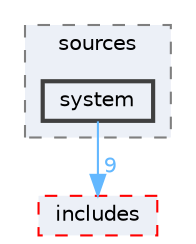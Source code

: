 digraph "apps/cluster/sources/system"
{
 // LATEX_PDF_SIZE
  bgcolor="transparent";
  edge [fontname=Helvetica,fontsize=10,labelfontname=Helvetica,labelfontsize=10];
  node [fontname=Helvetica,fontsize=10,shape=box,height=0.2,width=0.4];
  compound=true
  subgraph clusterdir_e8585d75386710cc6ee08c6bbe2706b6 {
    graph [ bgcolor="#ecf0f7", pencolor="grey50", label="sources", fontname=Helvetica,fontsize=10 style="filled,dashed", URL="dir_e8585d75386710cc6ee08c6bbe2706b6.html",tooltip=""]
  dir_386af7c97f1c16ec6d0f3ce787cc94cb [label="system", fillcolor="#ecf0f7", color="grey25", style="filled,bold", URL="dir_386af7c97f1c16ec6d0f3ce787cc94cb.html",tooltip=""];
  }
  dir_2a4f0eb436765d0e1bfbb2d23c4680c4 [label="includes", fillcolor="#ecf0f7", color="red", style="filled,dashed", URL="dir_2a4f0eb436765d0e1bfbb2d23c4680c4.html",tooltip=""];
  dir_386af7c97f1c16ec6d0f3ce787cc94cb->dir_2a4f0eb436765d0e1bfbb2d23c4680c4 [headlabel="9", labeldistance=1.5 headhref="dir_000041_000023.html" href="dir_000041_000023.html" color="steelblue1" fontcolor="steelblue1"];
}
